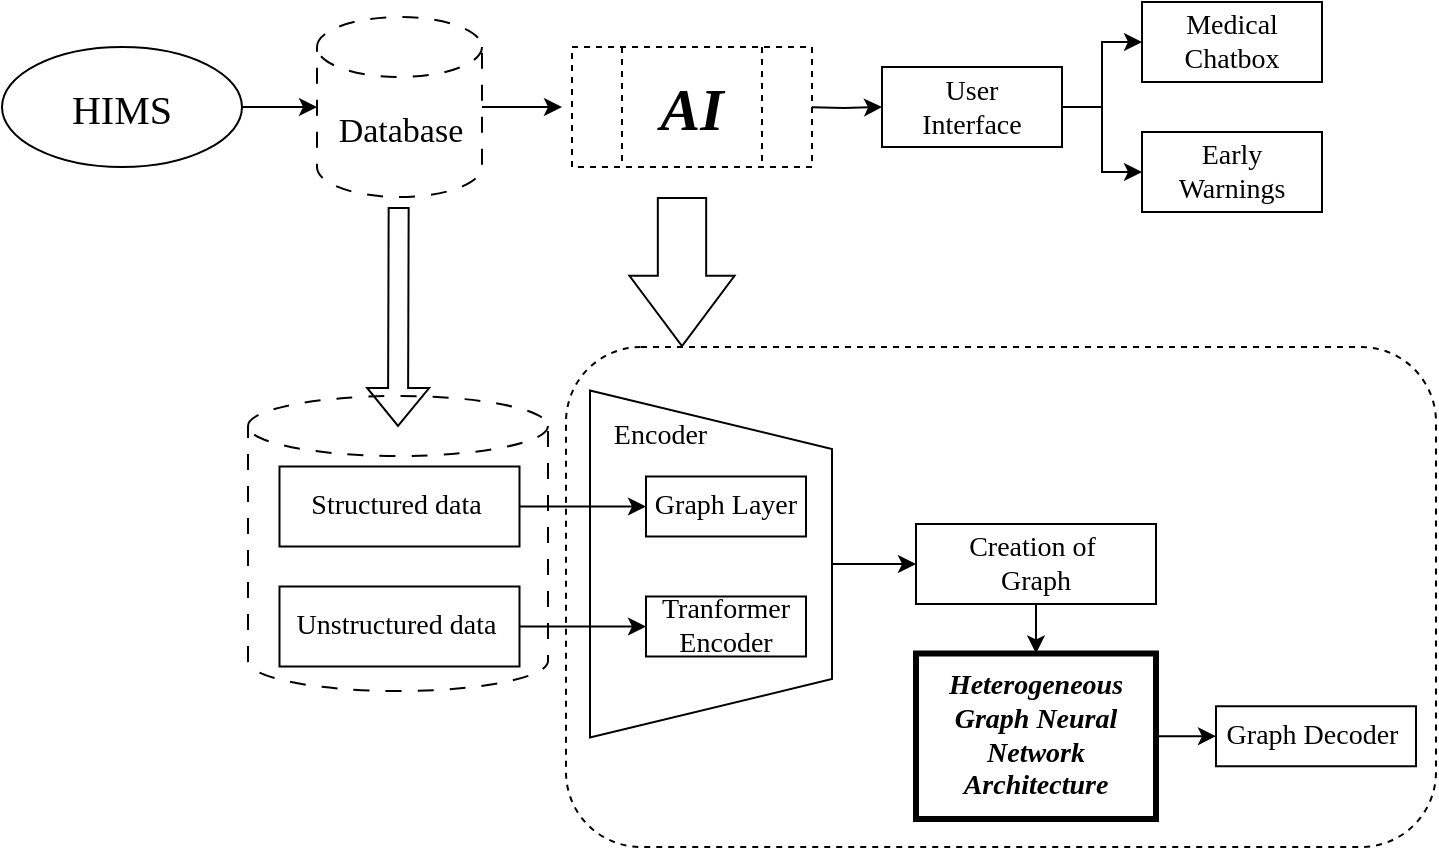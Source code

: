 <mxfile version="28.2.8">
  <diagram name="Page-1" id="nq8KcIX_I8-f-EaMl4nR">
    <mxGraphModel dx="961" dy="686" grid="1" gridSize="10" guides="1" tooltips="1" connect="1" arrows="1" fold="1" page="1" pageScale="1" pageWidth="827" pageHeight="1169" math="0" shadow="0">
      <root>
        <mxCell id="0" />
        <mxCell id="1" parent="0" />
        <mxCell id="1cf4YeOmsRQxWk1I99u1-30" value="" style="shape=cylinder3;whiteSpace=wrap;html=1;boundedLbl=1;backgroundOutline=1;size=15;dashed=1;dashPattern=8 8;" vertex="1" parent="1">
          <mxGeometry x="153" y="237" width="150" height="147.5" as="geometry" />
        </mxCell>
        <mxCell id="1cf4YeOmsRQxWk1I99u1-31" value="" style="rounded=1;whiteSpace=wrap;html=1;dashed=1;fontFamily=Times New Roman;fontSize=14;" vertex="1" parent="1">
          <mxGeometry x="312" y="212.5" width="435" height="250" as="geometry" />
        </mxCell>
        <mxCell id="1cf4YeOmsRQxWk1I99u1-32" value="" style="shape=trapezoid;perimeter=trapezoidPerimeter;whiteSpace=wrap;html=1;fixedSize=1;rotation=90;size=29.25;fontFamily=Times New Roman;fontSize=14;" vertex="1" parent="1">
          <mxGeometry x="297.75" y="260.5" width="173.5" height="121" as="geometry" />
        </mxCell>
        <mxCell id="1cf4YeOmsRQxWk1I99u1-33" style="edgeStyle=orthogonalEdgeStyle;rounded=0;orthogonalLoop=1;jettySize=auto;html=1;entryX=0;entryY=0.5;entryDx=0;entryDy=0;fontSize=14;exitX=0.5;exitY=0;exitDx=0;exitDy=0;fontFamily=Times New Roman;" edge="1" parent="1" source="1cf4YeOmsRQxWk1I99u1-32" target="1cf4YeOmsRQxWk1I99u1-39">
          <mxGeometry relative="1" as="geometry">
            <mxPoint x="467" y="320.25" as="sourcePoint" />
          </mxGeometry>
        </mxCell>
        <mxCell id="1cf4YeOmsRQxWk1I99u1-34" style="edgeStyle=orthogonalEdgeStyle;rounded=0;orthogonalLoop=1;jettySize=auto;html=1;entryX=0;entryY=0.5;entryDx=0;entryDy=0;" edge="1" parent="1" source="1cf4YeOmsRQxWk1I99u1-35" target="1cf4YeOmsRQxWk1I99u1-40">
          <mxGeometry relative="1" as="geometry" />
        </mxCell>
        <mxCell id="1cf4YeOmsRQxWk1I99u1-35" value="Structured data&amp;nbsp;" style="rounded=0;whiteSpace=wrap;html=1;fontSize=14;fontFamily=Times New Roman;" vertex="1" parent="1">
          <mxGeometry x="168.75" y="272.25" width="120" height="40" as="geometry" />
        </mxCell>
        <mxCell id="1cf4YeOmsRQxWk1I99u1-36" style="edgeStyle=orthogonalEdgeStyle;rounded=0;orthogonalLoop=1;jettySize=auto;html=1;entryX=0;entryY=0.5;entryDx=0;entryDy=0;" edge="1" parent="1" source="1cf4YeOmsRQxWk1I99u1-37" target="1cf4YeOmsRQxWk1I99u1-43">
          <mxGeometry relative="1" as="geometry" />
        </mxCell>
        <mxCell id="1cf4YeOmsRQxWk1I99u1-37" value="Unstructured data&amp;nbsp;" style="rounded=0;whiteSpace=wrap;html=1;fontSize=14;fontFamily=Times New Roman;" vertex="1" parent="1">
          <mxGeometry x="168.75" y="332.25" width="120" height="40" as="geometry" />
        </mxCell>
        <mxCell id="1cf4YeOmsRQxWk1I99u1-38" style="edgeStyle=orthogonalEdgeStyle;rounded=0;orthogonalLoop=1;jettySize=auto;html=1;exitX=0.5;exitY=1;exitDx=0;exitDy=0;entryX=0.5;entryY=0;entryDx=0;entryDy=0;fontSize=14;fontFamily=Times New Roman;" edge="1" parent="1" source="1cf4YeOmsRQxWk1I99u1-39" target="1cf4YeOmsRQxWk1I99u1-42">
          <mxGeometry relative="1" as="geometry" />
        </mxCell>
        <mxCell id="1cf4YeOmsRQxWk1I99u1-39" value="Creation of&amp;nbsp;&lt;div&gt;Graph&lt;/div&gt;" style="rounded=0;whiteSpace=wrap;html=1;fontSize=14;fontFamily=Times New Roman;" vertex="1" parent="1">
          <mxGeometry x="487" y="301" width="120" height="40" as="geometry" />
        </mxCell>
        <mxCell id="1cf4YeOmsRQxWk1I99u1-40" value="Graph Layer" style="rounded=0;whiteSpace=wrap;html=1;fontSize=14;fontFamily=Times New Roman;" vertex="1" parent="1">
          <mxGeometry x="352" y="277.25" width="80" height="30" as="geometry" />
        </mxCell>
        <mxCell id="1cf4YeOmsRQxWk1I99u1-41" style="edgeStyle=orthogonalEdgeStyle;rounded=0;orthogonalLoop=1;jettySize=auto;html=1;exitX=1;exitY=0.5;exitDx=0;exitDy=0;fontSize=14;fontFamily=Times New Roman;" edge="1" parent="1" source="1cf4YeOmsRQxWk1I99u1-42" target="1cf4YeOmsRQxWk1I99u1-44">
          <mxGeometry relative="1" as="geometry" />
        </mxCell>
        <mxCell id="1cf4YeOmsRQxWk1I99u1-42" value="&lt;b&gt;&lt;i&gt;Heterogeneous Graph Neural Network Architecture&lt;/i&gt;&lt;/b&gt;" style="rounded=0;whiteSpace=wrap;html=1;fontSize=14;fontFamily=Times New Roman;strokeWidth=3;" vertex="1" parent="1">
          <mxGeometry x="487" y="365.75" width="120" height="82.75" as="geometry" />
        </mxCell>
        <mxCell id="1cf4YeOmsRQxWk1I99u1-43" value="Tranformer Encoder" style="rounded=0;whiteSpace=wrap;html=1;fontSize=14;fontFamily=Times New Roman;" vertex="1" parent="1">
          <mxGeometry x="352" y="337.25" width="80" height="30" as="geometry" />
        </mxCell>
        <mxCell id="1cf4YeOmsRQxWk1I99u1-44" value="Graph Decoder&amp;nbsp;" style="rounded=0;whiteSpace=wrap;html=1;fontSize=14;fontFamily=Times New Roman;" vertex="1" parent="1">
          <mxGeometry x="637" y="392.13" width="100" height="30" as="geometry" />
        </mxCell>
        <mxCell id="1cf4YeOmsRQxWk1I99u1-45" value="Encoder&amp;nbsp;" style="rounded=0;whiteSpace=wrap;html=1;strokeColor=none;fillColor=none;fontSize=14;fontFamily=Times New Roman;" vertex="1" parent="1">
          <mxGeometry x="301" y="242.25" width="120" height="30" as="geometry" />
        </mxCell>
        <mxCell id="1cf4YeOmsRQxWk1I99u1-46" style="edgeStyle=orthogonalEdgeStyle;rounded=0;orthogonalLoop=1;jettySize=auto;html=1;exitX=1;exitY=0.5;exitDx=0;exitDy=0;exitPerimeter=0;entryX=0;entryY=0.5;entryDx=0;entryDy=0;fontSize=14;fontFamily=Times New Roman;" edge="1" parent="1" source="1cf4YeOmsRQxWk1I99u1-47">
          <mxGeometry relative="1" as="geometry">
            <mxPoint x="310" y="92.5" as="targetPoint" />
          </mxGeometry>
        </mxCell>
        <mxCell id="1cf4YeOmsRQxWk1I99u1-47" value="&lt;font style=&quot;font-size: 17px;&quot;&gt;Database&lt;/font&gt;" style="shape=cylinder3;whiteSpace=wrap;html=1;boundedLbl=1;backgroundOutline=1;size=15;fontSize=14;fontFamily=Times New Roman;dashed=1;dashPattern=8 8;" vertex="1" parent="1">
          <mxGeometry x="187.5" y="47.5" width="82.5" height="90" as="geometry" />
        </mxCell>
        <mxCell id="1cf4YeOmsRQxWk1I99u1-48" style="edgeStyle=orthogonalEdgeStyle;rounded=0;orthogonalLoop=1;jettySize=auto;html=1;exitX=1;exitY=0.5;exitDx=0;exitDy=0;entryX=0;entryY=0.5;entryDx=0;entryDy=0;fontSize=14;fontFamily=Times New Roman;" edge="1" parent="1" target="1cf4YeOmsRQxWk1I99u1-51">
          <mxGeometry relative="1" as="geometry">
            <mxPoint x="430" y="92.5" as="sourcePoint" />
          </mxGeometry>
        </mxCell>
        <mxCell id="1cf4YeOmsRQxWk1I99u1-49" style="edgeStyle=orthogonalEdgeStyle;rounded=0;orthogonalLoop=1;jettySize=auto;html=1;exitX=1;exitY=0.5;exitDx=0;exitDy=0;entryX=0;entryY=0.5;entryDx=0;entryDy=0;" edge="1" parent="1" source="1cf4YeOmsRQxWk1I99u1-51" target="1cf4YeOmsRQxWk1I99u1-55">
          <mxGeometry relative="1" as="geometry" />
        </mxCell>
        <mxCell id="1cf4YeOmsRQxWk1I99u1-50" style="edgeStyle=orthogonalEdgeStyle;rounded=0;orthogonalLoop=1;jettySize=auto;html=1;exitX=1;exitY=0.5;exitDx=0;exitDy=0;entryX=0;entryY=0.5;entryDx=0;entryDy=0;" edge="1" parent="1" source="1cf4YeOmsRQxWk1I99u1-51" target="1cf4YeOmsRQxWk1I99u1-56">
          <mxGeometry relative="1" as="geometry" />
        </mxCell>
        <mxCell id="1cf4YeOmsRQxWk1I99u1-51" value="User&lt;br&gt;Interface" style="rounded=0;whiteSpace=wrap;html=1;fontSize=14;fontFamily=Times New Roman;" vertex="1" parent="1">
          <mxGeometry x="470" y="72.5" width="90" height="40" as="geometry" />
        </mxCell>
        <mxCell id="1cf4YeOmsRQxWk1I99u1-52" value="" style="shape=flexArrow;endArrow=classic;html=1;rounded=0;fontSize=14;width=24.167;endSize=11.358;endWidth=27.361;fontFamily=Times New Roman;" edge="1" parent="1">
          <mxGeometry width="50" height="50" relative="1" as="geometry">
            <mxPoint x="370" y="137.5" as="sourcePoint" />
            <mxPoint x="370" y="212.5" as="targetPoint" />
          </mxGeometry>
        </mxCell>
        <mxCell id="1cf4YeOmsRQxWk1I99u1-53" value="" style="shape=flexArrow;endArrow=classic;html=1;rounded=0;fontSize=14;fontFamily=Times New Roman;" edge="1" parent="1">
          <mxGeometry width="50" height="50" relative="1" as="geometry">
            <mxPoint x="228.33" y="142.5" as="sourcePoint" />
            <mxPoint x="228" y="252.5" as="targetPoint" />
          </mxGeometry>
        </mxCell>
        <mxCell id="1cf4YeOmsRQxWk1I99u1-54" value="&lt;span style=&quot;font-family: &amp;quot;Times New Roman&amp;quot;;&quot;&gt;&lt;font style=&quot;font-size: 30px;&quot;&gt;&lt;b&gt;&lt;i&gt;AI&lt;/i&gt;&lt;/b&gt;&lt;/font&gt;&lt;/span&gt;" style="shape=process;whiteSpace=wrap;html=1;backgroundOutline=1;dashed=1;size=0.208;" vertex="1" parent="1">
          <mxGeometry x="315" y="62.5" width="120" height="60" as="geometry" />
        </mxCell>
        <mxCell id="1cf4YeOmsRQxWk1I99u1-55" value="Medical Chatbox" style="rounded=0;whiteSpace=wrap;html=1;fontSize=14;fontFamily=Times New Roman;" vertex="1" parent="1">
          <mxGeometry x="600" y="40" width="90" height="40" as="geometry" />
        </mxCell>
        <mxCell id="1cf4YeOmsRQxWk1I99u1-56" value="Early &lt;br&gt;Warnings" style="rounded=0;whiteSpace=wrap;html=1;fontSize=14;fontFamily=Times New Roman;" vertex="1" parent="1">
          <mxGeometry x="600" y="105" width="90" height="40" as="geometry" />
        </mxCell>
        <mxCell id="1cf4YeOmsRQxWk1I99u1-57" value="&lt;span style=&quot;font-family: &amp;quot;Times New Roman&amp;quot;;&quot;&gt;&lt;font style=&quot;font-size: 20px;&quot;&gt;HIMS&lt;/font&gt;&lt;/span&gt;" style="ellipse;whiteSpace=wrap;html=1;" vertex="1" parent="1">
          <mxGeometry x="30" y="62.5" width="120" height="60" as="geometry" />
        </mxCell>
        <mxCell id="1cf4YeOmsRQxWk1I99u1-58" style="edgeStyle=orthogonalEdgeStyle;rounded=0;orthogonalLoop=1;jettySize=auto;html=1;entryX=0;entryY=0.5;entryDx=0;entryDy=0;entryPerimeter=0;" edge="1" parent="1" source="1cf4YeOmsRQxWk1I99u1-57" target="1cf4YeOmsRQxWk1I99u1-47">
          <mxGeometry relative="1" as="geometry" />
        </mxCell>
      </root>
    </mxGraphModel>
  </diagram>
</mxfile>
